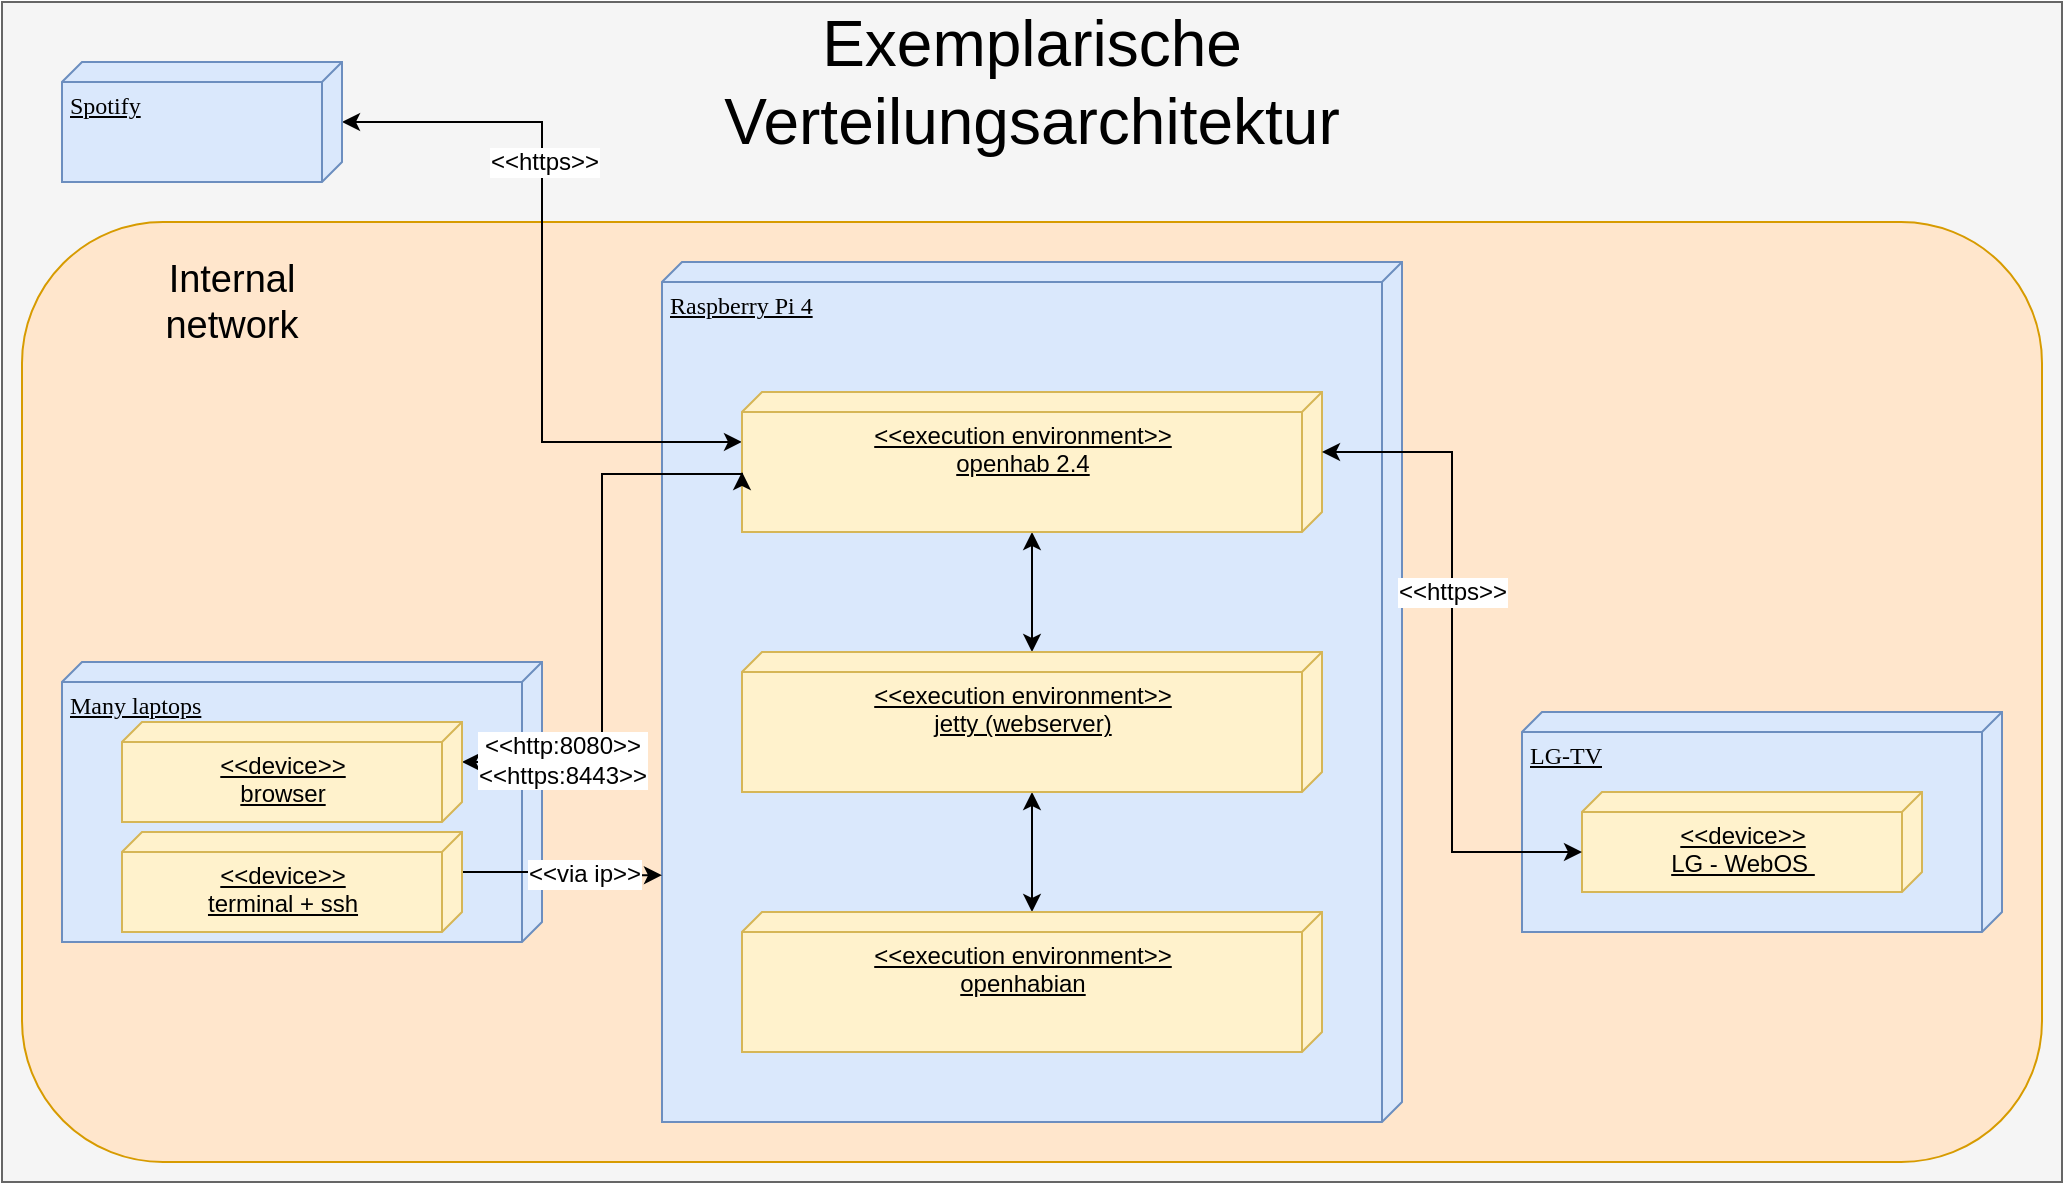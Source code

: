 <mxfile version="12.2.2" type="device" pages="1"><diagram name="Page-1" id="5f0bae14-7c28-e335-631c-24af17079c00"><mxGraphModel dx="803" dy="1349" grid="1" gridSize="10" guides="1" tooltips="1" connect="1" arrows="1" fold="1" page="1" pageScale="1" pageWidth="1100" pageHeight="850" background="#ffffff" math="0" shadow="0"><root><mxCell id="0"/><mxCell id="1" parent="0"/><mxCell id="ZPrhNXvr58prmxtVAJi1-10" value="" style="rounded=0;whiteSpace=wrap;html=1;fillColor=#f5f5f5;strokeColor=#666666;fontColor=#333333;" parent="1" vertex="1"><mxGeometry x="30" y="-80" width="1030" height="590" as="geometry"/></mxCell><mxCell id="ZPrhNXvr58prmxtVAJi1-8" value="" style="rounded=1;whiteSpace=wrap;html=1;fillColor=#ffe6cc;strokeColor=#d79b00;" parent="1" vertex="1"><mxGeometry x="40" y="30" width="1010" height="470" as="geometry"/></mxCell><mxCell id="39150e848f15840c-1" value="Many laptops" style="verticalAlign=top;align=left;spacingTop=8;spacingLeft=2;spacingRight=12;shape=cube;size=10;direction=south;fontStyle=4;html=1;rounded=0;shadow=0;comic=0;labelBackgroundColor=none;strokeWidth=1;fontFamily=Verdana;fontSize=12;fillColor=#dae8fc;strokeColor=#6c8ebf;" parent="1" vertex="1"><mxGeometry x="60" y="250" width="240" height="140" as="geometry"/></mxCell><mxCell id="39150e848f15840c-3" value="Raspberry Pi 4" style="verticalAlign=top;align=left;spacingTop=8;spacingLeft=2;spacingRight=12;shape=cube;size=10;direction=south;fontStyle=4;html=1;rounded=0;shadow=0;comic=0;labelBackgroundColor=none;strokeWidth=1;fontFamily=Verdana;fontSize=12;fillColor=#dae8fc;strokeColor=#6c8ebf;" parent="1" vertex="1"><mxGeometry x="360" y="50" width="370" height="430" as="geometry"/></mxCell><mxCell id="2fKuG0aeS3YWuXhgTGG8-19" style="edgeStyle=orthogonalEdgeStyle;rounded=0;orthogonalLoop=1;jettySize=auto;html=1;entryX=0.357;entryY=1;entryDx=0;entryDy=0;entryPerimeter=0;startArrow=classic;startFill=1;" parent="1" source="2fKuG0aeS3YWuXhgTGG8-9" target="2fKuG0aeS3YWuXhgTGG8-18" edge="1"><mxGeometry relative="1" as="geometry"/></mxCell><mxCell id="2fKuG0aeS3YWuXhgTGG8-20" value="&amp;lt;&amp;lt;https&amp;gt;&amp;gt;" style="text;html=1;resizable=0;points=[];align=center;verticalAlign=middle;labelBackgroundColor=#ffffff;" parent="2fKuG0aeS3YWuXhgTGG8-19" vertex="1" connectable="0"><mxGeometry x="-0.309" y="-18" relative="1" as="geometry"><mxPoint x="18.5" y="-4.5" as="offset"/></mxGeometry></mxCell><mxCell id="2fKuG0aeS3YWuXhgTGG8-9" value="Spotify" style="verticalAlign=top;align=left;spacingTop=8;spacingLeft=2;spacingRight=12;shape=cube;size=10;direction=south;fontStyle=4;html=1;rounded=0;shadow=0;comic=0;labelBackgroundColor=none;strokeWidth=1;fontFamily=Verdana;fontSize=12;fillColor=#dae8fc;strokeColor=#6c8ebf;" parent="1" vertex="1"><mxGeometry x="60" y="-50" width="140" height="60" as="geometry"/></mxCell><mxCell id="ZPrhNXvr58prmxtVAJi1-6" value="" style="edgeStyle=orthogonalEdgeStyle;rounded=0;orthogonalLoop=1;jettySize=auto;html=1;startArrow=classic;startFill=1;" parent="1" source="2fKuG0aeS3YWuXhgTGG8-14" target="2fKuG0aeS3YWuXhgTGG8-17" edge="1"><mxGeometry relative="1" as="geometry"/></mxCell><mxCell id="2fKuG0aeS3YWuXhgTGG8-14" value="&amp;lt;&amp;lt;execution environment&amp;gt;&amp;gt;&lt;br&gt;openhabian" style="verticalAlign=top;align=center;spacingTop=8;spacingLeft=2;spacingRight=12;shape=cube;size=10;direction=south;fontStyle=4;html=1;fillColor=#fff2cc;strokeColor=#d6b656;" parent="1" vertex="1"><mxGeometry x="400" y="375" width="290" height="70" as="geometry"/></mxCell><mxCell id="ZPrhNXvr58prmxtVAJi1-5" value="" style="edgeStyle=orthogonalEdgeStyle;rounded=0;orthogonalLoop=1;jettySize=auto;html=1;startArrow=classic;startFill=1;" parent="1" source="2fKuG0aeS3YWuXhgTGG8-17" target="2fKuG0aeS3YWuXhgTGG8-18" edge="1"><mxGeometry relative="1" as="geometry"/></mxCell><mxCell id="2fKuG0aeS3YWuXhgTGG8-17" value="&amp;lt;&amp;lt;execution environment&amp;gt;&amp;gt;&lt;br&gt;jetty (webserver)" style="verticalAlign=top;align=center;spacingTop=8;spacingLeft=2;spacingRight=12;shape=cube;size=10;direction=south;fontStyle=4;html=1;fillColor=#fff2cc;strokeColor=#d6b656;" parent="1" vertex="1"><mxGeometry x="400" y="245" width="290" height="70" as="geometry"/></mxCell><mxCell id="2fKuG0aeS3YWuXhgTGG8-18" value="&amp;lt;&amp;lt;execution environment&amp;gt;&amp;gt;&lt;br&gt;openhab 2.4" style="verticalAlign=top;align=center;spacingTop=8;spacingLeft=2;spacingRight=12;shape=cube;size=10;direction=south;fontStyle=4;html=1;fillColor=#fff2cc;strokeColor=#d6b656;" parent="1" vertex="1"><mxGeometry x="400" y="115" width="290" height="70" as="geometry"/></mxCell><mxCell id="2fKuG0aeS3YWuXhgTGG8-23" style="edgeStyle=orthogonalEdgeStyle;rounded=0;orthogonalLoop=1;jettySize=auto;html=1;exitX=0;exitY=0;exitDx=20;exitDy=0;exitPerimeter=0;entryX=0;entryY=0;entryDx=40;entryDy=290;entryPerimeter=0;startArrow=classic;startFill=1;" parent="1" source="2fKuG0aeS3YWuXhgTGG8-21" target="2fKuG0aeS3YWuXhgTGG8-18" edge="1"><mxGeometry relative="1" as="geometry"><Array as="points"><mxPoint x="330" y="300"/><mxPoint x="330" y="156"/></Array></mxGeometry></mxCell><mxCell id="2fKuG0aeS3YWuXhgTGG8-25" value="&amp;lt;&amp;lt;http:8080&amp;gt;&amp;gt;&lt;br&gt;&amp;lt;&amp;lt;https:8443&amp;gt;&amp;gt;" style="text;html=1;resizable=0;points=[];align=center;verticalAlign=middle;labelBackgroundColor=#ffffff;" parent="2fKuG0aeS3YWuXhgTGG8-23" vertex="1" connectable="0"><mxGeometry x="-0.188" y="11" relative="1" as="geometry"><mxPoint x="-9.5" y="44.5" as="offset"/></mxGeometry></mxCell><mxCell id="2fKuG0aeS3YWuXhgTGG8-21" value="&amp;lt;&amp;lt;device&amp;gt;&amp;gt;&lt;br&gt;browser" style="verticalAlign=top;align=center;spacingTop=8;spacingLeft=2;spacingRight=12;shape=cube;size=10;direction=south;fontStyle=4;html=1;fillColor=#fff2cc;strokeColor=#d6b656;" parent="1" vertex="1"><mxGeometry x="90" y="280" width="170" height="50" as="geometry"/></mxCell><mxCell id="2fKuG0aeS3YWuXhgTGG8-26" style="edgeStyle=orthogonalEdgeStyle;rounded=0;orthogonalLoop=1;jettySize=auto;html=1;exitX=0;exitY=0;exitDx=20;exitDy=0;exitPerimeter=0;entryX=0.713;entryY=1;entryDx=0;entryDy=0;entryPerimeter=0;" parent="1" source="2fKuG0aeS3YWuXhgTGG8-22" target="39150e848f15840c-3" edge="1"><mxGeometry relative="1" as="geometry"><mxPoint x="330" y="345" as="targetPoint"/></mxGeometry></mxCell><mxCell id="2fKuG0aeS3YWuXhgTGG8-27" value="&amp;lt;&amp;lt;via ip&amp;gt;&amp;gt;" style="text;html=1;resizable=0;points=[];align=center;verticalAlign=middle;labelBackgroundColor=#ffffff;" parent="2fKuG0aeS3YWuXhgTGG8-26" vertex="1" connectable="0"><mxGeometry x="0.23" y="1" relative="1" as="geometry"><mxPoint as="offset"/></mxGeometry></mxCell><mxCell id="2fKuG0aeS3YWuXhgTGG8-22" value="&amp;lt;&amp;lt;device&amp;gt;&amp;gt;&lt;br&gt;terminal + ssh" style="verticalAlign=top;align=center;spacingTop=8;spacingLeft=2;spacingRight=12;shape=cube;size=10;direction=south;fontStyle=4;html=1;fillColor=#fff2cc;strokeColor=#d6b656;" parent="1" vertex="1"><mxGeometry x="90" y="335" width="170" height="50" as="geometry"/></mxCell><mxCell id="ZPrhNXvr58prmxtVAJi1-1" value="LG-TV" style="verticalAlign=top;align=left;spacingTop=8;spacingLeft=2;spacingRight=12;shape=cube;size=10;direction=south;fontStyle=4;html=1;rounded=0;shadow=0;comic=0;labelBackgroundColor=none;strokeWidth=1;fontFamily=Verdana;fontSize=12;fillColor=#dae8fc;strokeColor=#6c8ebf;" parent="1" vertex="1"><mxGeometry x="790" y="275" width="240" height="110" as="geometry"/></mxCell><mxCell id="ZPrhNXvr58prmxtVAJi1-2" value="&amp;lt;&amp;lt;device&amp;gt;&amp;gt;&lt;br&gt;LG - WebOS&amp;nbsp;" style="verticalAlign=top;align=center;spacingTop=8;spacingLeft=2;spacingRight=12;shape=cube;size=10;direction=south;fontStyle=4;html=1;fillColor=#fff2cc;strokeColor=#d6b656;" parent="1" vertex="1"><mxGeometry x="820" y="315" width="170" height="50" as="geometry"/></mxCell><mxCell id="ZPrhNXvr58prmxtVAJi1-3" style="edgeStyle=orthogonalEdgeStyle;rounded=0;orthogonalLoop=1;jettySize=auto;html=1;exitX=0;exitY=0;exitDx=30;exitDy=0;exitPerimeter=0;entryX=0;entryY=0;entryDx=30;entryDy=170;entryPerimeter=0;startArrow=classic;startFill=1;" parent="1" source="2fKuG0aeS3YWuXhgTGG8-18" target="ZPrhNXvr58prmxtVAJi1-2" edge="1"><mxGeometry relative="1" as="geometry"/></mxCell><mxCell id="ZPrhNXvr58prmxtVAJi1-4" value="&amp;lt;&amp;lt;https&amp;gt;&amp;gt;" style="text;html=1;resizable=0;points=[];align=center;verticalAlign=middle;labelBackgroundColor=#ffffff;" parent="ZPrhNXvr58prmxtVAJi1-3" vertex="1" connectable="0"><mxGeometry x="-0.246" y="-10" relative="1" as="geometry"><mxPoint x="10" y="10" as="offset"/></mxGeometry></mxCell><mxCell id="ZPrhNXvr58prmxtVAJi1-9" value="&lt;font style=&quot;font-size: 19px&quot;&gt;Internal network&lt;/font&gt;" style="text;html=1;strokeColor=none;fillColor=none;align=center;verticalAlign=middle;whiteSpace=wrap;rounded=0;" parent="1" vertex="1"><mxGeometry x="90" y="50" width="110" height="40" as="geometry"/></mxCell><mxCell id="ZPrhNXvr58prmxtVAJi1-11" value="&lt;font style=&quot;font-size: 32px&quot;&gt;Exemplarische Verteilungsarchitektur&lt;/font&gt;" style="text;html=1;strokeColor=none;fillColor=none;align=center;verticalAlign=middle;whiteSpace=wrap;rounded=0;" parent="1" vertex="1"><mxGeometry x="310" y="-70" width="470" height="60" as="geometry"/></mxCell></root></mxGraphModel></diagram></mxfile>